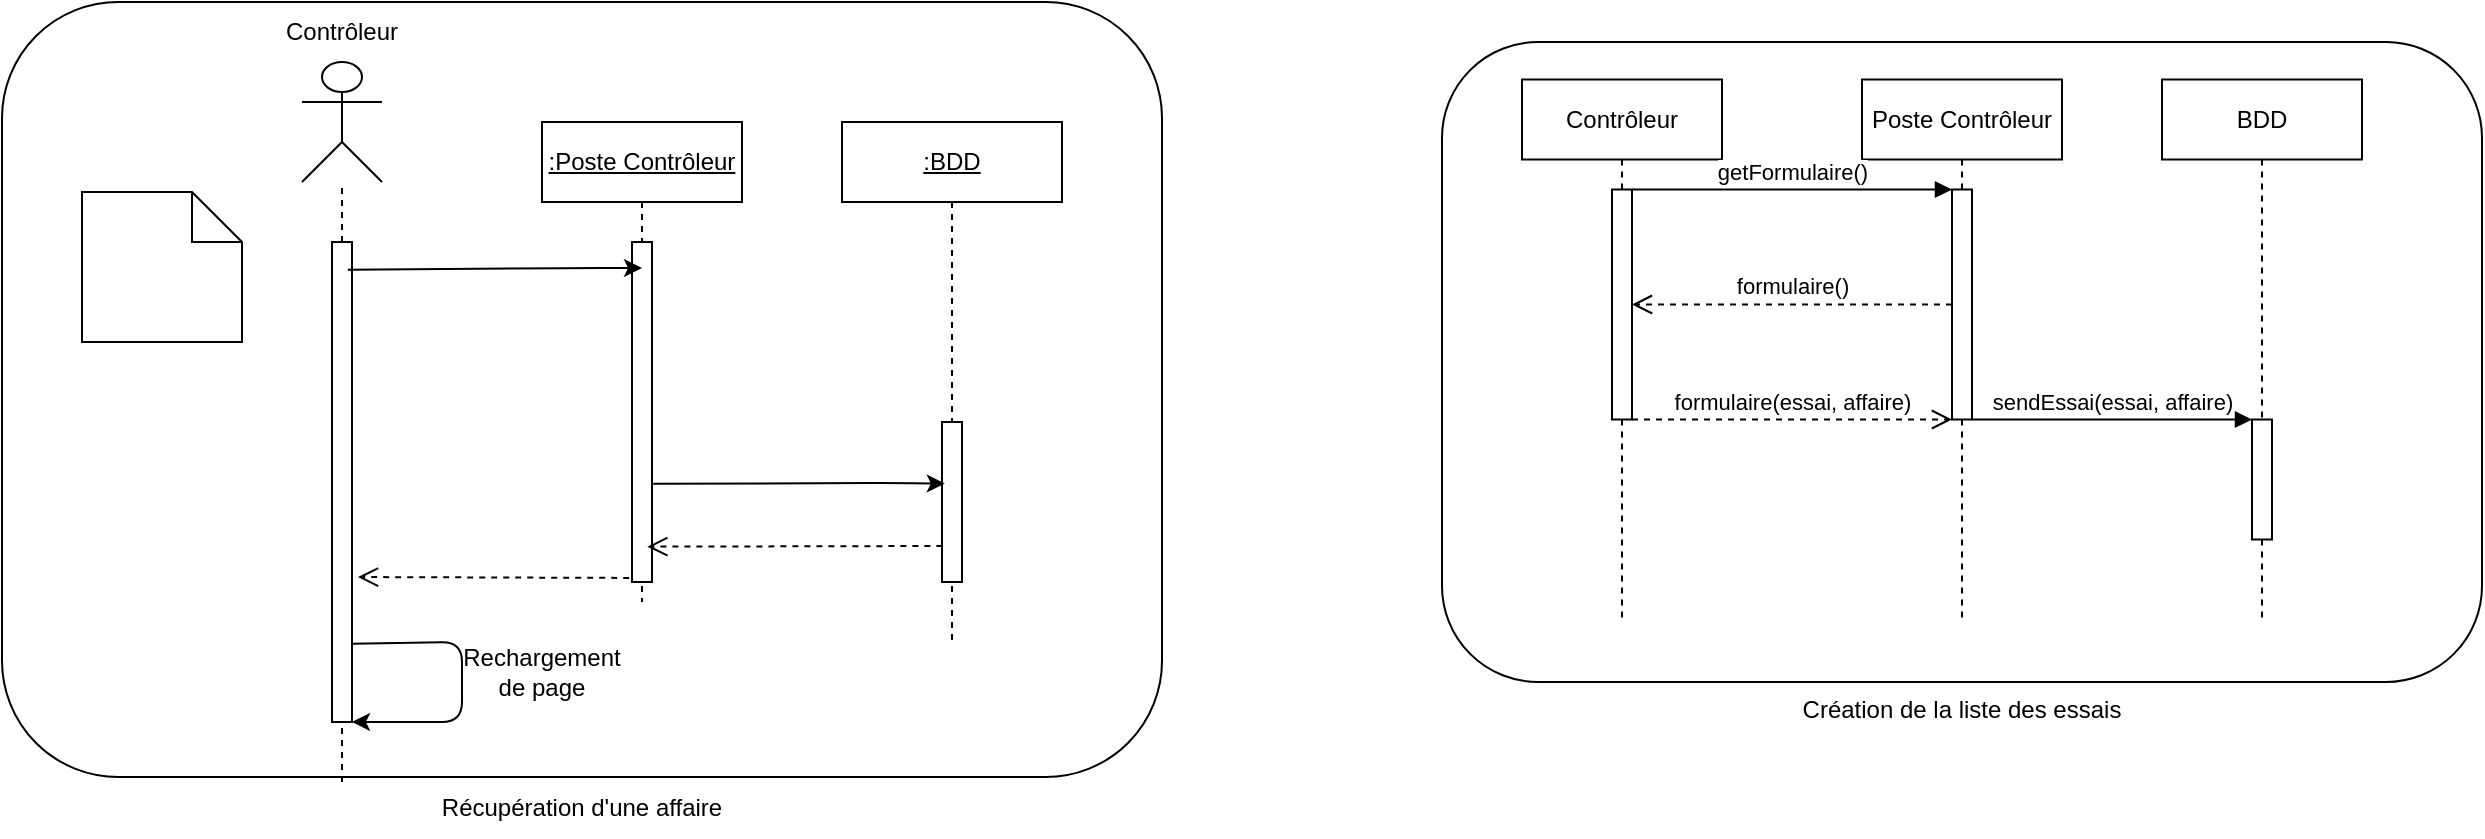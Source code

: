 <mxfile>
    <diagram id="DWikMkKum21EP_KZnO9k" name="Page-1">
        <mxGraphModel dx="1901" dy="1832" grid="1" gridSize="10" guides="1" tooltips="1" connect="1" arrows="1" fold="1" page="1" pageScale="1" pageWidth="827" pageHeight="1169" math="0" shadow="0">
            <root>
                <mxCell id="0"/>
                <mxCell id="1" parent="0"/>
                <mxCell id="2" value="&lt;u&gt;:Poste Contrôleur&lt;/u&gt;" style="shape=umlLifeline;perimeter=lifelinePerimeter;whiteSpace=wrap;html=1;container=1;collapsible=0;recursiveResize=0;outlineConnect=0;" parent="1" vertex="1">
                    <mxGeometry x="240" y="50" width="100" height="240" as="geometry"/>
                </mxCell>
                <mxCell id="9" value="" style="html=1;points=[];perimeter=orthogonalPerimeter;" parent="2" vertex="1">
                    <mxGeometry x="45" y="60" width="10" height="170" as="geometry"/>
                </mxCell>
                <mxCell id="5" value="&lt;u&gt;:BDD&lt;/u&gt;" style="shape=umlLifeline;perimeter=lifelinePerimeter;whiteSpace=wrap;html=1;container=1;collapsible=0;recursiveResize=0;outlineConnect=0;" parent="1" vertex="1">
                    <mxGeometry x="390" y="50" width="110" height="260" as="geometry"/>
                </mxCell>
                <mxCell id="10" value="" style="html=1;points=[];perimeter=orthogonalPerimeter;" parent="5" vertex="1">
                    <mxGeometry x="50" y="150" width="10" height="80" as="geometry"/>
                </mxCell>
                <mxCell id="15" value="Contrôleur" style="shape=rect;html=1;whiteSpace=wrap;align=center;fillColor=none;" parent="1" vertex="1">
                    <mxGeometry x="730" y="28.75" width="100" height="40" as="geometry"/>
                </mxCell>
                <mxCell id="16" value="" style="edgeStyle=none;html=1;dashed=1;endArrow=none;align=center;verticalAlign=bottom;exitX=0.5;exitY=1;startArrow=none;" parent="1" source="22" edge="1">
                    <mxGeometry x="1" relative="1" as="geometry">
                        <mxPoint x="780" y="298.75" as="targetPoint"/>
                    </mxGeometry>
                </mxCell>
                <mxCell id="18" value="Poste Contrôleur" style="shape=rect;html=1;whiteSpace=wrap;align=center;fillColor=none;" parent="1" vertex="1">
                    <mxGeometry x="900" y="28.75" width="100" height="40" as="geometry"/>
                </mxCell>
                <mxCell id="19" value="" style="edgeStyle=none;html=1;dashed=1;endArrow=none;align=center;verticalAlign=bottom;exitX=0.5;exitY=1;startArrow=none;" parent="1" source="24" edge="1">
                    <mxGeometry x="1" relative="1" as="geometry">
                        <mxPoint x="950" y="298.75" as="targetPoint"/>
                    </mxGeometry>
                </mxCell>
                <mxCell id="20" value="BDD" style="shape=rect;html=1;whiteSpace=wrap;align=center;fillColor=none;" parent="1" vertex="1">
                    <mxGeometry x="1050" y="28.75" width="100" height="40" as="geometry"/>
                </mxCell>
                <mxCell id="21" value="" style="edgeStyle=none;html=1;dashed=1;endArrow=none;align=center;verticalAlign=bottom;exitX=0.5;exitY=1;startArrow=none;" parent="1" source="28" edge="1">
                    <mxGeometry x="1" relative="1" as="geometry">
                        <mxPoint x="1100" y="298.75" as="targetPoint"/>
                    </mxGeometry>
                </mxCell>
                <mxCell id="22" value="" style="rounded=0;whiteSpace=wrap;html=1;fillColor=default;" parent="1" vertex="1">
                    <mxGeometry x="775" y="83.75" width="10" height="115" as="geometry"/>
                </mxCell>
                <mxCell id="23" value="" style="edgeStyle=none;html=1;dashed=1;endArrow=none;align=center;verticalAlign=bottom;exitX=0.5;exitY=1;" parent="1" source="15" target="22" edge="1">
                    <mxGeometry x="1" relative="1" as="geometry">
                        <mxPoint x="780" y="178.75" as="targetPoint"/>
                        <mxPoint x="780" y="68.75" as="sourcePoint"/>
                    </mxGeometry>
                </mxCell>
                <mxCell id="24" value="" style="rounded=0;whiteSpace=wrap;html=1;fillColor=default;" parent="1" vertex="1">
                    <mxGeometry x="945" y="83.75" width="10" height="115" as="geometry"/>
                </mxCell>
                <mxCell id="25" value="" style="edgeStyle=none;html=1;dashed=1;endArrow=none;align=center;verticalAlign=bottom;exitX=0.5;exitY=1;" parent="1" source="18" target="24" edge="1">
                    <mxGeometry x="1" relative="1" as="geometry">
                        <mxPoint x="950" y="178.75" as="targetPoint"/>
                        <mxPoint x="950" y="68.75" as="sourcePoint"/>
                    </mxGeometry>
                </mxCell>
                <mxCell id="27" value="getFormulaire()" style="html=1;verticalAlign=bottom;endArrow=block;exitX=1;exitY=0;exitDx=0;exitDy=0;entryX=0;entryY=0;entryDx=0;entryDy=0;" parent="1" source="22" target="24" edge="1">
                    <mxGeometry width="80" relative="1" as="geometry">
                        <mxPoint x="760" y="-11.25" as="sourcePoint"/>
                        <mxPoint x="840" y="-11.25" as="targetPoint"/>
                        <Array as="points"/>
                    </mxGeometry>
                </mxCell>
                <mxCell id="28" value="" style="rounded=0;whiteSpace=wrap;html=1;fillColor=default;" parent="1" vertex="1">
                    <mxGeometry x="1095" y="198.75" width="10" height="60" as="geometry"/>
                </mxCell>
                <mxCell id="29" value="" style="edgeStyle=none;html=1;dashed=1;endArrow=none;align=center;verticalAlign=bottom;exitX=0.5;exitY=1;" parent="1" source="20" target="28" edge="1">
                    <mxGeometry x="1" relative="1" as="geometry">
                        <mxPoint x="1100" y="178.75" as="targetPoint"/>
                        <mxPoint x="1100" y="68.75" as="sourcePoint"/>
                    </mxGeometry>
                </mxCell>
                <mxCell id="30" value="sendEssai(essai, affaire)" style="html=1;verticalAlign=bottom;endArrow=block;exitX=1;exitY=1;exitDx=0;exitDy=0;entryX=0;entryY=0;entryDx=0;entryDy=0;" parent="1" source="24" target="28" edge="1">
                    <mxGeometry width="80" relative="1" as="geometry">
                        <mxPoint x="760" y="-11.25" as="sourcePoint"/>
                        <mxPoint x="840" y="-11.25" as="targetPoint"/>
                    </mxGeometry>
                </mxCell>
                <mxCell id="32" value="formulaire()" style="html=1;verticalAlign=bottom;endArrow=open;dashed=1;endSize=8;exitX=0;exitY=0.5;exitDx=0;exitDy=0;entryX=1;entryY=0.5;entryDx=0;entryDy=0;" parent="1" source="24" target="22" edge="1">
                    <mxGeometry relative="1" as="geometry">
                        <mxPoint x="840" y="-91.25" as="sourcePoint"/>
                        <mxPoint x="780" y="121.75" as="targetPoint"/>
                    </mxGeometry>
                </mxCell>
                <mxCell id="34" value="formulaire(essai, affaire)" style="html=1;verticalAlign=bottom;endArrow=open;dashed=1;endSize=8;exitX=1;exitY=1;exitDx=0;exitDy=0;entryX=0;entryY=1;entryDx=0;entryDy=0;" parent="1" source="22" target="24" edge="1">
                    <mxGeometry relative="1" as="geometry">
                        <mxPoint x="840" y="-91.25" as="sourcePoint"/>
                        <mxPoint x="940" y="143.75" as="targetPoint"/>
                    </mxGeometry>
                </mxCell>
                <mxCell id="36" value="" style="rounded=1;whiteSpace=wrap;html=1;fillColor=none;" parent="1" vertex="1">
                    <mxGeometry x="690" y="10" width="520" height="320" as="geometry"/>
                </mxCell>
                <mxCell id="37" value="Création de la liste des essais" style="text;html=1;strokeColor=none;fillColor=none;align=center;verticalAlign=middle;whiteSpace=wrap;rounded=0;" parent="1" vertex="1">
                    <mxGeometry x="850" y="328.75" width="200" height="30" as="geometry"/>
                </mxCell>
                <mxCell id="38" value="Contrôleur" style="shape=umlActor;html=1;verticalLabelPosition=bottom;verticalAlign=top;align=center;strokeColor=default;fontColor=none;noLabel=1;" parent="1" vertex="1">
                    <mxGeometry x="120" y="20" width="40" height="60" as="geometry"/>
                </mxCell>
                <mxCell id="39" value="" style="endArrow=none;dashed=1;html=1;startArrow=none;" parent="1" source="41" target="38" edge="1">
                    <mxGeometry width="50" height="50" relative="1" as="geometry">
                        <mxPoint x="140" y="360" as="sourcePoint"/>
                        <mxPoint x="130" y="90" as="targetPoint"/>
                    </mxGeometry>
                </mxCell>
                <mxCell id="40" value="Contrôleur" style="text;html=1;align=center;verticalAlign=middle;whiteSpace=wrap;rounded=0;" parent="1" vertex="1">
                    <mxGeometry x="110" y="-10" width="60" height="30" as="geometry"/>
                </mxCell>
                <mxCell id="41" value="" style="rounded=0;whiteSpace=wrap;html=1;fontColor=#FFFFFF;strokeColor=default;fillColor=none;" parent="1" vertex="1">
                    <mxGeometry x="135" y="110" width="10" height="240" as="geometry"/>
                </mxCell>
                <mxCell id="42" value="" style="endArrow=none;dashed=1;html=1;" parent="1" target="41" edge="1">
                    <mxGeometry width="50" height="50" relative="1" as="geometry">
                        <mxPoint x="140" y="380" as="sourcePoint"/>
                        <mxPoint x="140" y="80" as="targetPoint"/>
                    </mxGeometry>
                </mxCell>
                <mxCell id="43" value="" style="endArrow=classic;html=1;fontColor=#FFFFFF;exitX=0.786;exitY=0.058;exitDx=0;exitDy=0;exitPerimeter=0;" parent="1" source="41" edge="1">
                    <mxGeometry width="50" height="50" relative="1" as="geometry">
                        <mxPoint x="150" y="123" as="sourcePoint"/>
                        <mxPoint x="290" y="123" as="targetPoint"/>
                        <Array as="points">
                            <mxPoint x="260" y="123"/>
                        </Array>
                    </mxGeometry>
                </mxCell>
                <mxCell id="44" value="insererAffaire(affaire)" style="text;html=1;strokeColor=none;fillColor=none;align=center;verticalAlign=middle;whiteSpace=wrap;rounded=0;fontColor=#FFFFFF;" parent="1" vertex="1">
                    <mxGeometry x="180" y="95" width="60" height="30" as="geometry"/>
                </mxCell>
                <mxCell id="47" value="&lt;font style=&quot;font-size: 6px&quot;&gt;Le contrôlleur insère l'affaire dans le formulaire du poste contrôlleur&lt;/font&gt;" style="shape=note2;boundedLbl=1;whiteSpace=wrap;html=1;size=25;verticalAlign=top;align=center;fontColor=#FFFFFF;strokeColor=default;fillColor=none;" parent="1" vertex="1">
                    <mxGeometry x="10" y="85" width="80" height="75" as="geometry"/>
                </mxCell>
                <mxCell id="48" value="" style="endArrow=classic;html=1;fontColor=#FFFFFF;exitX=1.06;exitY=0.711;exitDx=0;exitDy=0;exitPerimeter=0;entryX=0.14;entryY=0.385;entryDx=0;entryDy=0;entryPerimeter=0;" parent="1" source="9" target="10" edge="1">
                    <mxGeometry width="50" height="50" relative="1" as="geometry">
                        <mxPoint x="300" y="230" as="sourcePoint"/>
                        <mxPoint x="430" y="231" as="targetPoint"/>
                        <Array as="points">
                            <mxPoint x="415" y="230.5"/>
                        </Array>
                    </mxGeometry>
                </mxCell>
                <mxCell id="49" value="envoyerAffaire(affaire)" style="text;html=1;strokeColor=none;fillColor=none;align=center;verticalAlign=middle;whiteSpace=wrap;rounded=0;fontColor=#FFFFFF;" parent="1" vertex="1">
                    <mxGeometry x="340" y="200" width="60" height="30" as="geometry"/>
                </mxCell>
                <mxCell id="50" value="&lt;font style=&quot;font-size: 12px&quot;&gt;Message de réussite&lt;/font&gt;" style="endArrow=open;startArrow=none;endFill=0;startFill=0;endSize=8;html=1;verticalAlign=bottom;dashed=1;labelBackgroundColor=none;fontSize=6;fontColor=#FFFFFF;exitX=0.02;exitY=0.775;exitDx=0;exitDy=0;exitPerimeter=0;entryX=0.767;entryY=0.896;entryDx=0;entryDy=0;entryPerimeter=0;" parent="1" source="10" target="9" edge="1">
                    <mxGeometry x="-0.048" width="160" relative="1" as="geometry">
                        <mxPoint x="120" y="200" as="sourcePoint"/>
                        <mxPoint x="280" y="200" as="targetPoint"/>
                        <mxPoint as="offset"/>
                    </mxGeometry>
                </mxCell>
                <mxCell id="53" value="" style="rounded=1;whiteSpace=wrap;html=1;fillColor=none;pointerEvents=0;" parent="1" vertex="1">
                    <mxGeometry x="-30" y="-10" width="580" height="387.5" as="geometry"/>
                </mxCell>
                <mxCell id="51" value="&lt;font style=&quot;font-size: 12px&quot;&gt;Message de réussite&lt;/font&gt;" style="endArrow=open;startArrow=none;endFill=0;startFill=0;endSize=8;html=1;verticalAlign=bottom;dashed=1;labelBackgroundColor=none;fontSize=6;fontColor=#FFFFFF;exitX=-0.14;exitY=0.988;exitDx=0;exitDy=0;exitPerimeter=0;entryX=1.3;entryY=0.698;entryDx=0;entryDy=0;entryPerimeter=0;" parent="1" source="9" target="41" edge="1">
                    <mxGeometry width="160" relative="1" as="geometry">
                        <mxPoint x="445.2" y="272" as="sourcePoint"/>
                        <mxPoint x="150" y="278" as="targetPoint"/>
                    </mxGeometry>
                </mxCell>
                <mxCell id="54" value="" style="endArrow=classic;html=1;fontColor=#FFFFFF;exitX=0.786;exitY=0.058;exitDx=0;exitDy=0;exitPerimeter=0;entryX=1;entryY=1;entryDx=0;entryDy=0;" parent="1" target="41" edge="1">
                    <mxGeometry width="50" height="50" relative="1" as="geometry">
                        <mxPoint x="145.0" y="310.92" as="sourcePoint"/>
                        <mxPoint x="292.14" y="310" as="targetPoint"/>
                        <Array as="points">
                            <mxPoint x="200" y="310"/>
                            <mxPoint x="200" y="350"/>
                        </Array>
                    </mxGeometry>
                </mxCell>
                <mxCell id="55" value="Rechargement de page" style="text;html=1;strokeColor=none;fillColor=none;align=center;verticalAlign=middle;whiteSpace=wrap;rounded=0;pointerEvents=0;fontFamily=Helvetica;fontSize=12;fontColor=default;" parent="1" vertex="1">
                    <mxGeometry x="210" y="310" width="60" height="30" as="geometry"/>
                </mxCell>
                <mxCell id="56" value="Récupération d'une affaire" style="text;html=1;strokeColor=none;fillColor=none;align=center;verticalAlign=middle;whiteSpace=wrap;rounded=0;" parent="1" vertex="1">
                    <mxGeometry x="155" y="377.5" width="210" height="30" as="geometry"/>
                </mxCell>
            </root>
        </mxGraphModel>
    </diagram>
</mxfile>